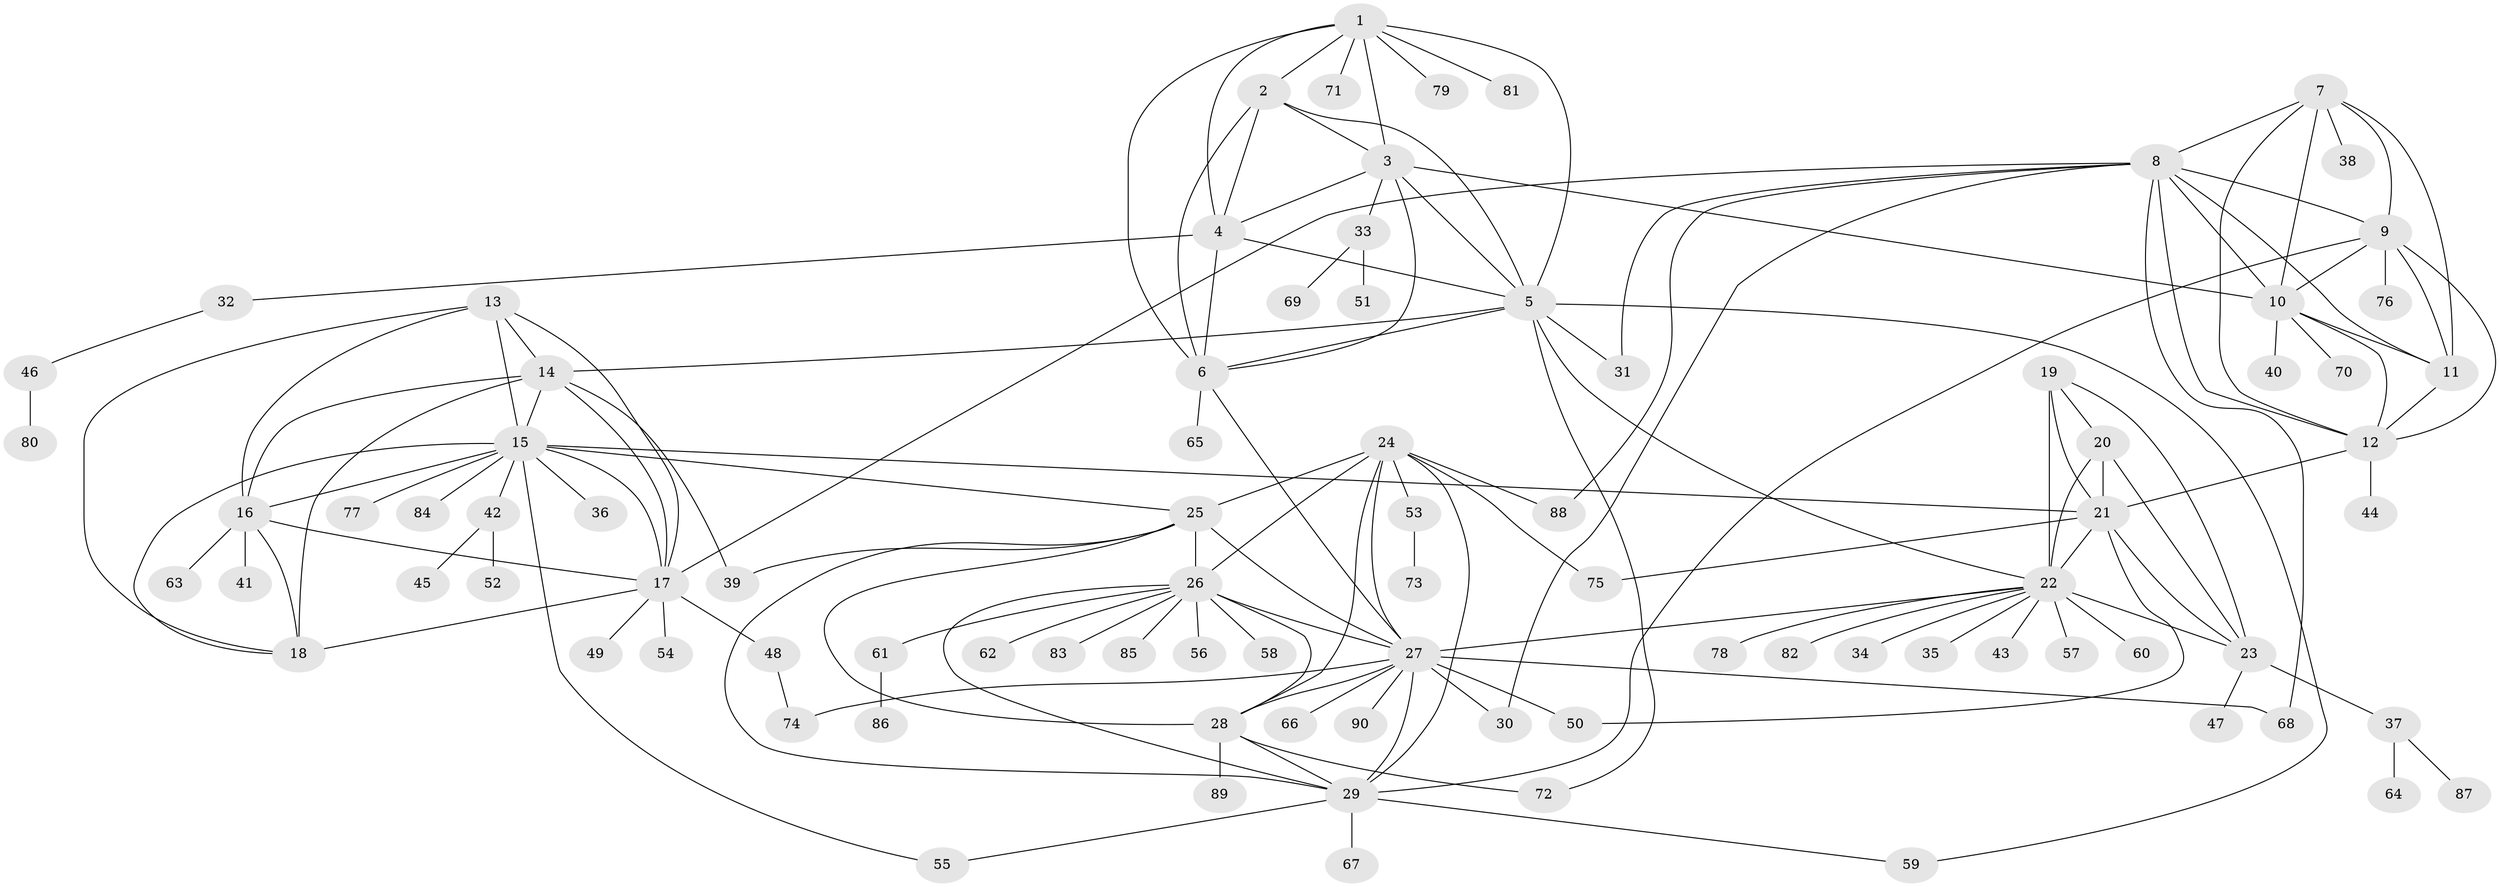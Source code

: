 // original degree distribution, {9: 0.023809523809523808, 6: 0.06349206349206349, 8: 0.06349206349206349, 11: 0.015873015873015872, 7: 0.015873015873015872, 13: 0.015873015873015872, 10: 0.023809523809523808, 12: 0.007936507936507936, 14: 0.007936507936507936, 2: 0.15873015873015872, 3: 0.031746031746031744, 1: 0.5634920634920635, 4: 0.007936507936507936}
// Generated by graph-tools (version 1.1) at 2025/52/03/04/25 22:52:48]
// undirected, 90 vertices, 152 edges
graph export_dot {
  node [color=gray90,style=filled];
  1;
  2;
  3;
  4;
  5;
  6;
  7;
  8;
  9;
  10;
  11;
  12;
  13;
  14;
  15;
  16;
  17;
  18;
  19;
  20;
  21;
  22;
  23;
  24;
  25;
  26;
  27;
  28;
  29;
  30;
  31;
  32;
  33;
  34;
  35;
  36;
  37;
  38;
  39;
  40;
  41;
  42;
  43;
  44;
  45;
  46;
  47;
  48;
  49;
  50;
  51;
  52;
  53;
  54;
  55;
  56;
  57;
  58;
  59;
  60;
  61;
  62;
  63;
  64;
  65;
  66;
  67;
  68;
  69;
  70;
  71;
  72;
  73;
  74;
  75;
  76;
  77;
  78;
  79;
  80;
  81;
  82;
  83;
  84;
  85;
  86;
  87;
  88;
  89;
  90;
  1 -- 2 [weight=1.0];
  1 -- 3 [weight=1.0];
  1 -- 4 [weight=1.0];
  1 -- 5 [weight=1.0];
  1 -- 6 [weight=1.0];
  1 -- 71 [weight=1.0];
  1 -- 79 [weight=1.0];
  1 -- 81 [weight=1.0];
  2 -- 3 [weight=1.0];
  2 -- 4 [weight=1.0];
  2 -- 5 [weight=1.0];
  2 -- 6 [weight=1.0];
  3 -- 4 [weight=1.0];
  3 -- 5 [weight=1.0];
  3 -- 6 [weight=1.0];
  3 -- 10 [weight=1.0];
  3 -- 33 [weight=1.0];
  4 -- 5 [weight=1.0];
  4 -- 6 [weight=1.0];
  4 -- 32 [weight=1.0];
  5 -- 6 [weight=1.0];
  5 -- 14 [weight=1.0];
  5 -- 22 [weight=1.0];
  5 -- 31 [weight=1.0];
  5 -- 59 [weight=1.0];
  5 -- 72 [weight=1.0];
  6 -- 27 [weight=1.0];
  6 -- 65 [weight=1.0];
  7 -- 8 [weight=1.0];
  7 -- 9 [weight=1.0];
  7 -- 10 [weight=1.0];
  7 -- 11 [weight=1.0];
  7 -- 12 [weight=1.0];
  7 -- 38 [weight=1.0];
  8 -- 9 [weight=1.0];
  8 -- 10 [weight=1.0];
  8 -- 11 [weight=1.0];
  8 -- 12 [weight=1.0];
  8 -- 17 [weight=1.0];
  8 -- 30 [weight=1.0];
  8 -- 31 [weight=1.0];
  8 -- 68 [weight=1.0];
  8 -- 88 [weight=1.0];
  9 -- 10 [weight=1.0];
  9 -- 11 [weight=1.0];
  9 -- 12 [weight=1.0];
  9 -- 29 [weight=1.0];
  9 -- 76 [weight=1.0];
  10 -- 11 [weight=1.0];
  10 -- 12 [weight=1.0];
  10 -- 40 [weight=1.0];
  10 -- 70 [weight=1.0];
  11 -- 12 [weight=1.0];
  12 -- 21 [weight=1.0];
  12 -- 44 [weight=1.0];
  13 -- 14 [weight=1.0];
  13 -- 15 [weight=1.0];
  13 -- 16 [weight=1.0];
  13 -- 17 [weight=1.0];
  13 -- 18 [weight=1.0];
  14 -- 15 [weight=1.0];
  14 -- 16 [weight=1.0];
  14 -- 17 [weight=1.0];
  14 -- 18 [weight=1.0];
  14 -- 39 [weight=1.0];
  15 -- 16 [weight=1.0];
  15 -- 17 [weight=1.0];
  15 -- 18 [weight=1.0];
  15 -- 21 [weight=1.0];
  15 -- 25 [weight=1.0];
  15 -- 36 [weight=1.0];
  15 -- 42 [weight=1.0];
  15 -- 55 [weight=1.0];
  15 -- 77 [weight=1.0];
  15 -- 84 [weight=1.0];
  16 -- 17 [weight=1.0];
  16 -- 18 [weight=1.0];
  16 -- 41 [weight=1.0];
  16 -- 63 [weight=1.0];
  17 -- 18 [weight=1.0];
  17 -- 48 [weight=1.0];
  17 -- 49 [weight=1.0];
  17 -- 54 [weight=1.0];
  19 -- 20 [weight=1.0];
  19 -- 21 [weight=1.0];
  19 -- 22 [weight=2.0];
  19 -- 23 [weight=1.0];
  20 -- 21 [weight=1.0];
  20 -- 22 [weight=4.0];
  20 -- 23 [weight=1.0];
  21 -- 22 [weight=2.0];
  21 -- 23 [weight=1.0];
  21 -- 50 [weight=1.0];
  21 -- 75 [weight=1.0];
  22 -- 23 [weight=2.0];
  22 -- 27 [weight=1.0];
  22 -- 34 [weight=1.0];
  22 -- 35 [weight=1.0];
  22 -- 43 [weight=1.0];
  22 -- 57 [weight=1.0];
  22 -- 60 [weight=1.0];
  22 -- 78 [weight=1.0];
  22 -- 82 [weight=1.0];
  23 -- 37 [weight=1.0];
  23 -- 47 [weight=1.0];
  24 -- 25 [weight=1.0];
  24 -- 26 [weight=1.0];
  24 -- 27 [weight=1.0];
  24 -- 28 [weight=1.0];
  24 -- 29 [weight=1.0];
  24 -- 53 [weight=1.0];
  24 -- 75 [weight=1.0];
  24 -- 88 [weight=1.0];
  25 -- 26 [weight=1.0];
  25 -- 27 [weight=1.0];
  25 -- 28 [weight=1.0];
  25 -- 29 [weight=1.0];
  25 -- 39 [weight=1.0];
  26 -- 27 [weight=1.0];
  26 -- 28 [weight=1.0];
  26 -- 29 [weight=1.0];
  26 -- 56 [weight=1.0];
  26 -- 58 [weight=1.0];
  26 -- 61 [weight=1.0];
  26 -- 62 [weight=1.0];
  26 -- 83 [weight=1.0];
  26 -- 85 [weight=1.0];
  27 -- 28 [weight=1.0];
  27 -- 29 [weight=1.0];
  27 -- 30 [weight=1.0];
  27 -- 50 [weight=1.0];
  27 -- 66 [weight=1.0];
  27 -- 68 [weight=1.0];
  27 -- 74 [weight=1.0];
  27 -- 90 [weight=1.0];
  28 -- 29 [weight=1.0];
  28 -- 72 [weight=1.0];
  28 -- 89 [weight=1.0];
  29 -- 55 [weight=1.0];
  29 -- 59 [weight=1.0];
  29 -- 67 [weight=1.0];
  32 -- 46 [weight=1.0];
  33 -- 51 [weight=1.0];
  33 -- 69 [weight=1.0];
  37 -- 64 [weight=1.0];
  37 -- 87 [weight=1.0];
  42 -- 45 [weight=1.0];
  42 -- 52 [weight=1.0];
  46 -- 80 [weight=1.0];
  48 -- 74 [weight=1.0];
  53 -- 73 [weight=1.0];
  61 -- 86 [weight=1.0];
}
